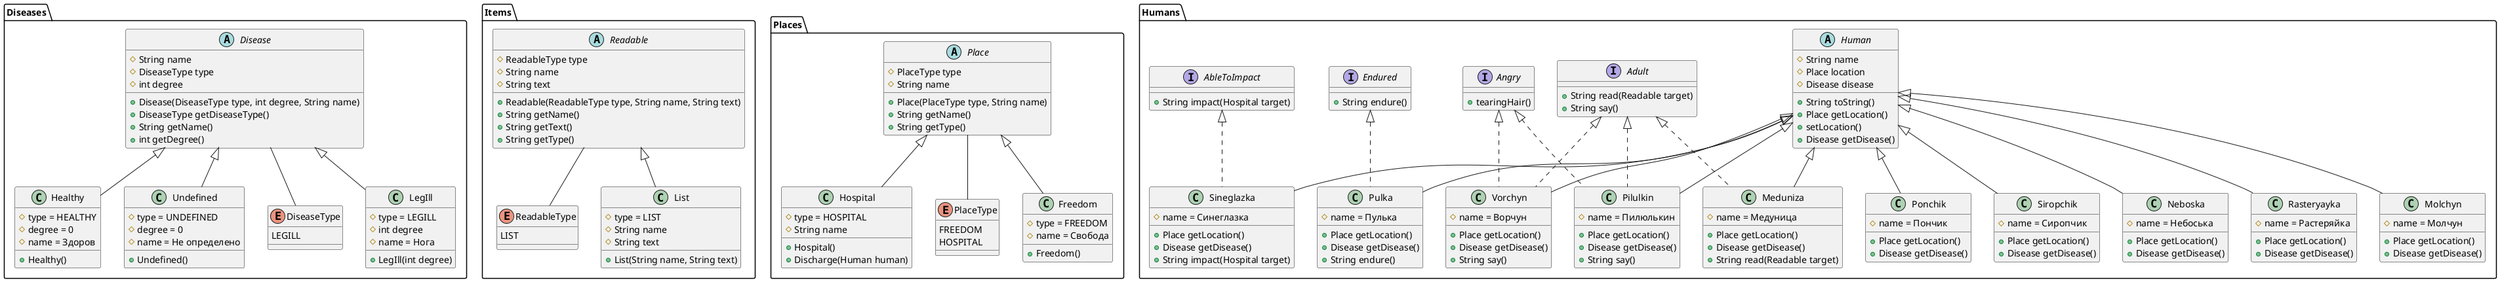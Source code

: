 @startuml

package "Diseases"{
enum DiseaseType{
LEGILL
}

Disease -- DiseaseType
abstract class Disease{
# String name
# DiseaseType type
# int degree
+ Disease(DiseaseType type, int degree, String name)
+ DiseaseType getDiseaseType()
+ String getName()
+ int getDegree()
}

class LegIll extends Disease{
# type = LEGILL
# int degree
# name = Нога
+ LegIll(int degree)
}

class Healthy extends Disease{
# type = HEALTHY
# degree = 0
# name = Здоров
+ Healthy()
}

class Undefined extends Disease{
# type = UNDEFINED
# degree = 0
# name = Не определено
+ Undefined()
}
}

package "Items"{
enum ReadableType{
LIST
}

Readable -- ReadableType
abstract class Readable{
# ReadableType type
# String name
# String text
+ Readable(ReadableType type, String name, String text)
+ String getName()
+ String getText()
+ String getType()
}

class List extends Readable{
# type = LIST
# String name
# String text
+ List(String name, String text)
}
}

package "Places"{
enum PlaceType{
FREEDOM
HOSPITAL
}

Place -- PlaceType

abstract class Place{
# PlaceType type
# String name 
+ Place(PlaceType type, String name)
+ String getName()
+ String getType()

}

class Freedom extends Place{
# type = FREEDOM
# name = Свобода
+ Freedom()
}

class Hospital extends Place{
# type = HOSPITAL
# String name
+ Hospital()
+ Discharge(Human human)
}
}


package "Humans"{
abstract class Human{
# String name
# Place location
# Disease disease
+ String toString()
+ Place getLocation()
+ setLocation()
+ Disease getDisease()
}

interface Angry{
+ tearingHair()
}

interface Adult{
+ String read(Readable target)
+ String say()
}

class Meduniza extends Human implements Adult{
# name = Медуница
+ Place getLocation()
+ Disease getDisease()
+ String read(Readable target)
}

class Vorchyn extends Human implements Adult, Angry{
# name = Ворчун
+ Place getLocation()
+ Disease getDisease()
+ String say()
}

class Pilulkin extends Human implements Adult, Angry{
# name = Пилюлькин
+ Place getLocation()
+ Disease getDisease()
+ String say()
}

class Neboska extends Human{
# name = Небоська
+ Place getLocation()
+ Disease getDisease()
}

class Rasteryayka extends Human{
# name = Растеряйка
+ Place getLocation()
+ Disease getDisease()
}

class Molchyn extends Human{
# name = Молчун
+ Place getLocation()
+ Disease getDisease()
}

class Ponchik extends Human{
# name = Пончик
+ Place getLocation()
+ Disease getDisease()
}

class Siropchik extends Human{
# name = Сиропчик
+ Place getLocation()
+ Disease getDisease()
}

interface Endured{
+ String endure()
}

class Pulka extends Human implements Endured{
# name = Пулька
+ Place getLocation()
+ Disease getDisease()
+ String endure()
}

interface AbleToImpact{
+ String impact(Hospital target)
}

class Sineglazka extends Human implements AbleToImpact{
# name = Синеглазка
+ Place getLocation()
+ Disease getDisease()
+ String impact(Hospital target)
}
}
@enduml
